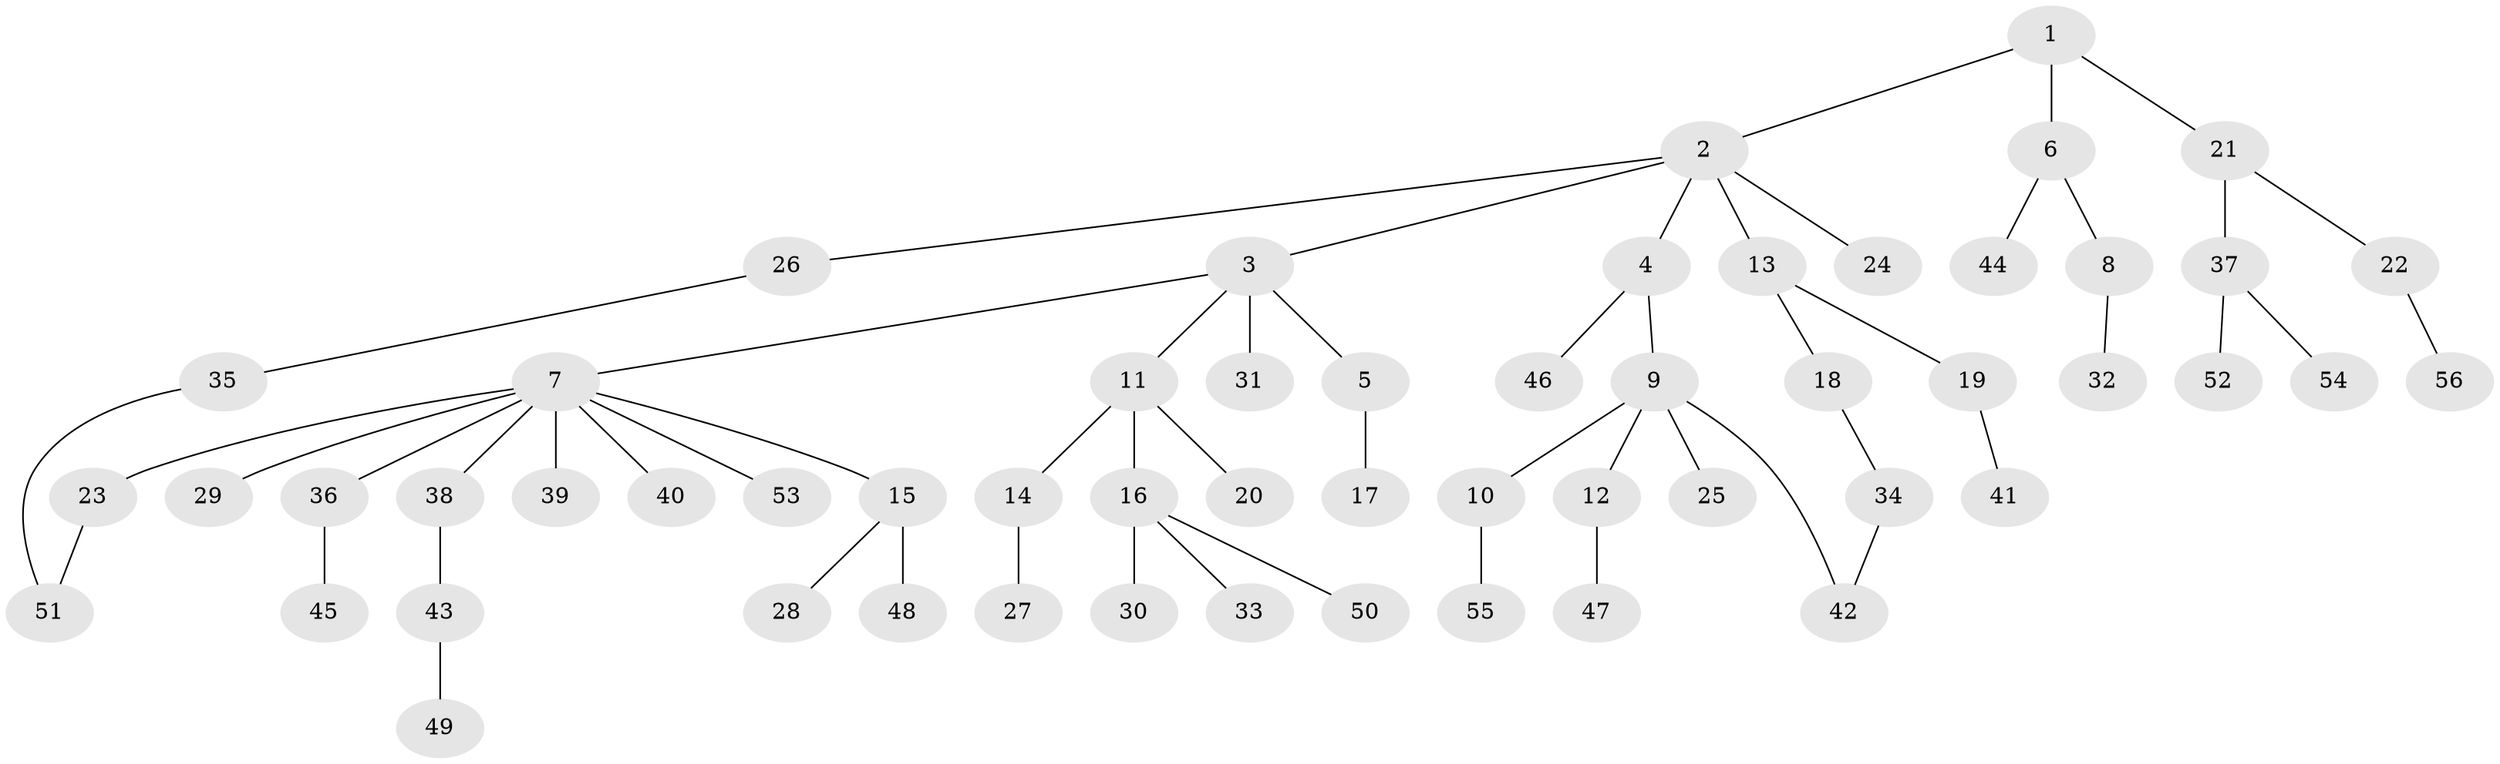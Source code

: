 // coarse degree distribution, {8: 0.030303030303030304, 4: 0.06060606060606061, 3: 0.15151515151515152, 1: 0.5151515151515151, 6: 0.030303030303030304, 2: 0.21212121212121213}
// Generated by graph-tools (version 1.1) at 2025/17/03/04/25 18:17:04]
// undirected, 56 vertices, 57 edges
graph export_dot {
graph [start="1"]
  node [color=gray90,style=filled];
  1;
  2;
  3;
  4;
  5;
  6;
  7;
  8;
  9;
  10;
  11;
  12;
  13;
  14;
  15;
  16;
  17;
  18;
  19;
  20;
  21;
  22;
  23;
  24;
  25;
  26;
  27;
  28;
  29;
  30;
  31;
  32;
  33;
  34;
  35;
  36;
  37;
  38;
  39;
  40;
  41;
  42;
  43;
  44;
  45;
  46;
  47;
  48;
  49;
  50;
  51;
  52;
  53;
  54;
  55;
  56;
  1 -- 2;
  1 -- 6;
  1 -- 21;
  2 -- 3;
  2 -- 4;
  2 -- 13;
  2 -- 24;
  2 -- 26;
  3 -- 5;
  3 -- 7;
  3 -- 11;
  3 -- 31;
  4 -- 9;
  4 -- 46;
  5 -- 17;
  6 -- 8;
  6 -- 44;
  7 -- 15;
  7 -- 23;
  7 -- 29;
  7 -- 36;
  7 -- 38;
  7 -- 39;
  7 -- 40;
  7 -- 53;
  8 -- 32;
  9 -- 10;
  9 -- 12;
  9 -- 25;
  9 -- 42;
  10 -- 55;
  11 -- 14;
  11 -- 16;
  11 -- 20;
  12 -- 47;
  13 -- 18;
  13 -- 19;
  14 -- 27;
  15 -- 28;
  15 -- 48;
  16 -- 30;
  16 -- 33;
  16 -- 50;
  18 -- 34;
  19 -- 41;
  21 -- 22;
  21 -- 37;
  22 -- 56;
  23 -- 51;
  26 -- 35;
  34 -- 42;
  35 -- 51;
  36 -- 45;
  37 -- 52;
  37 -- 54;
  38 -- 43;
  43 -- 49;
}

